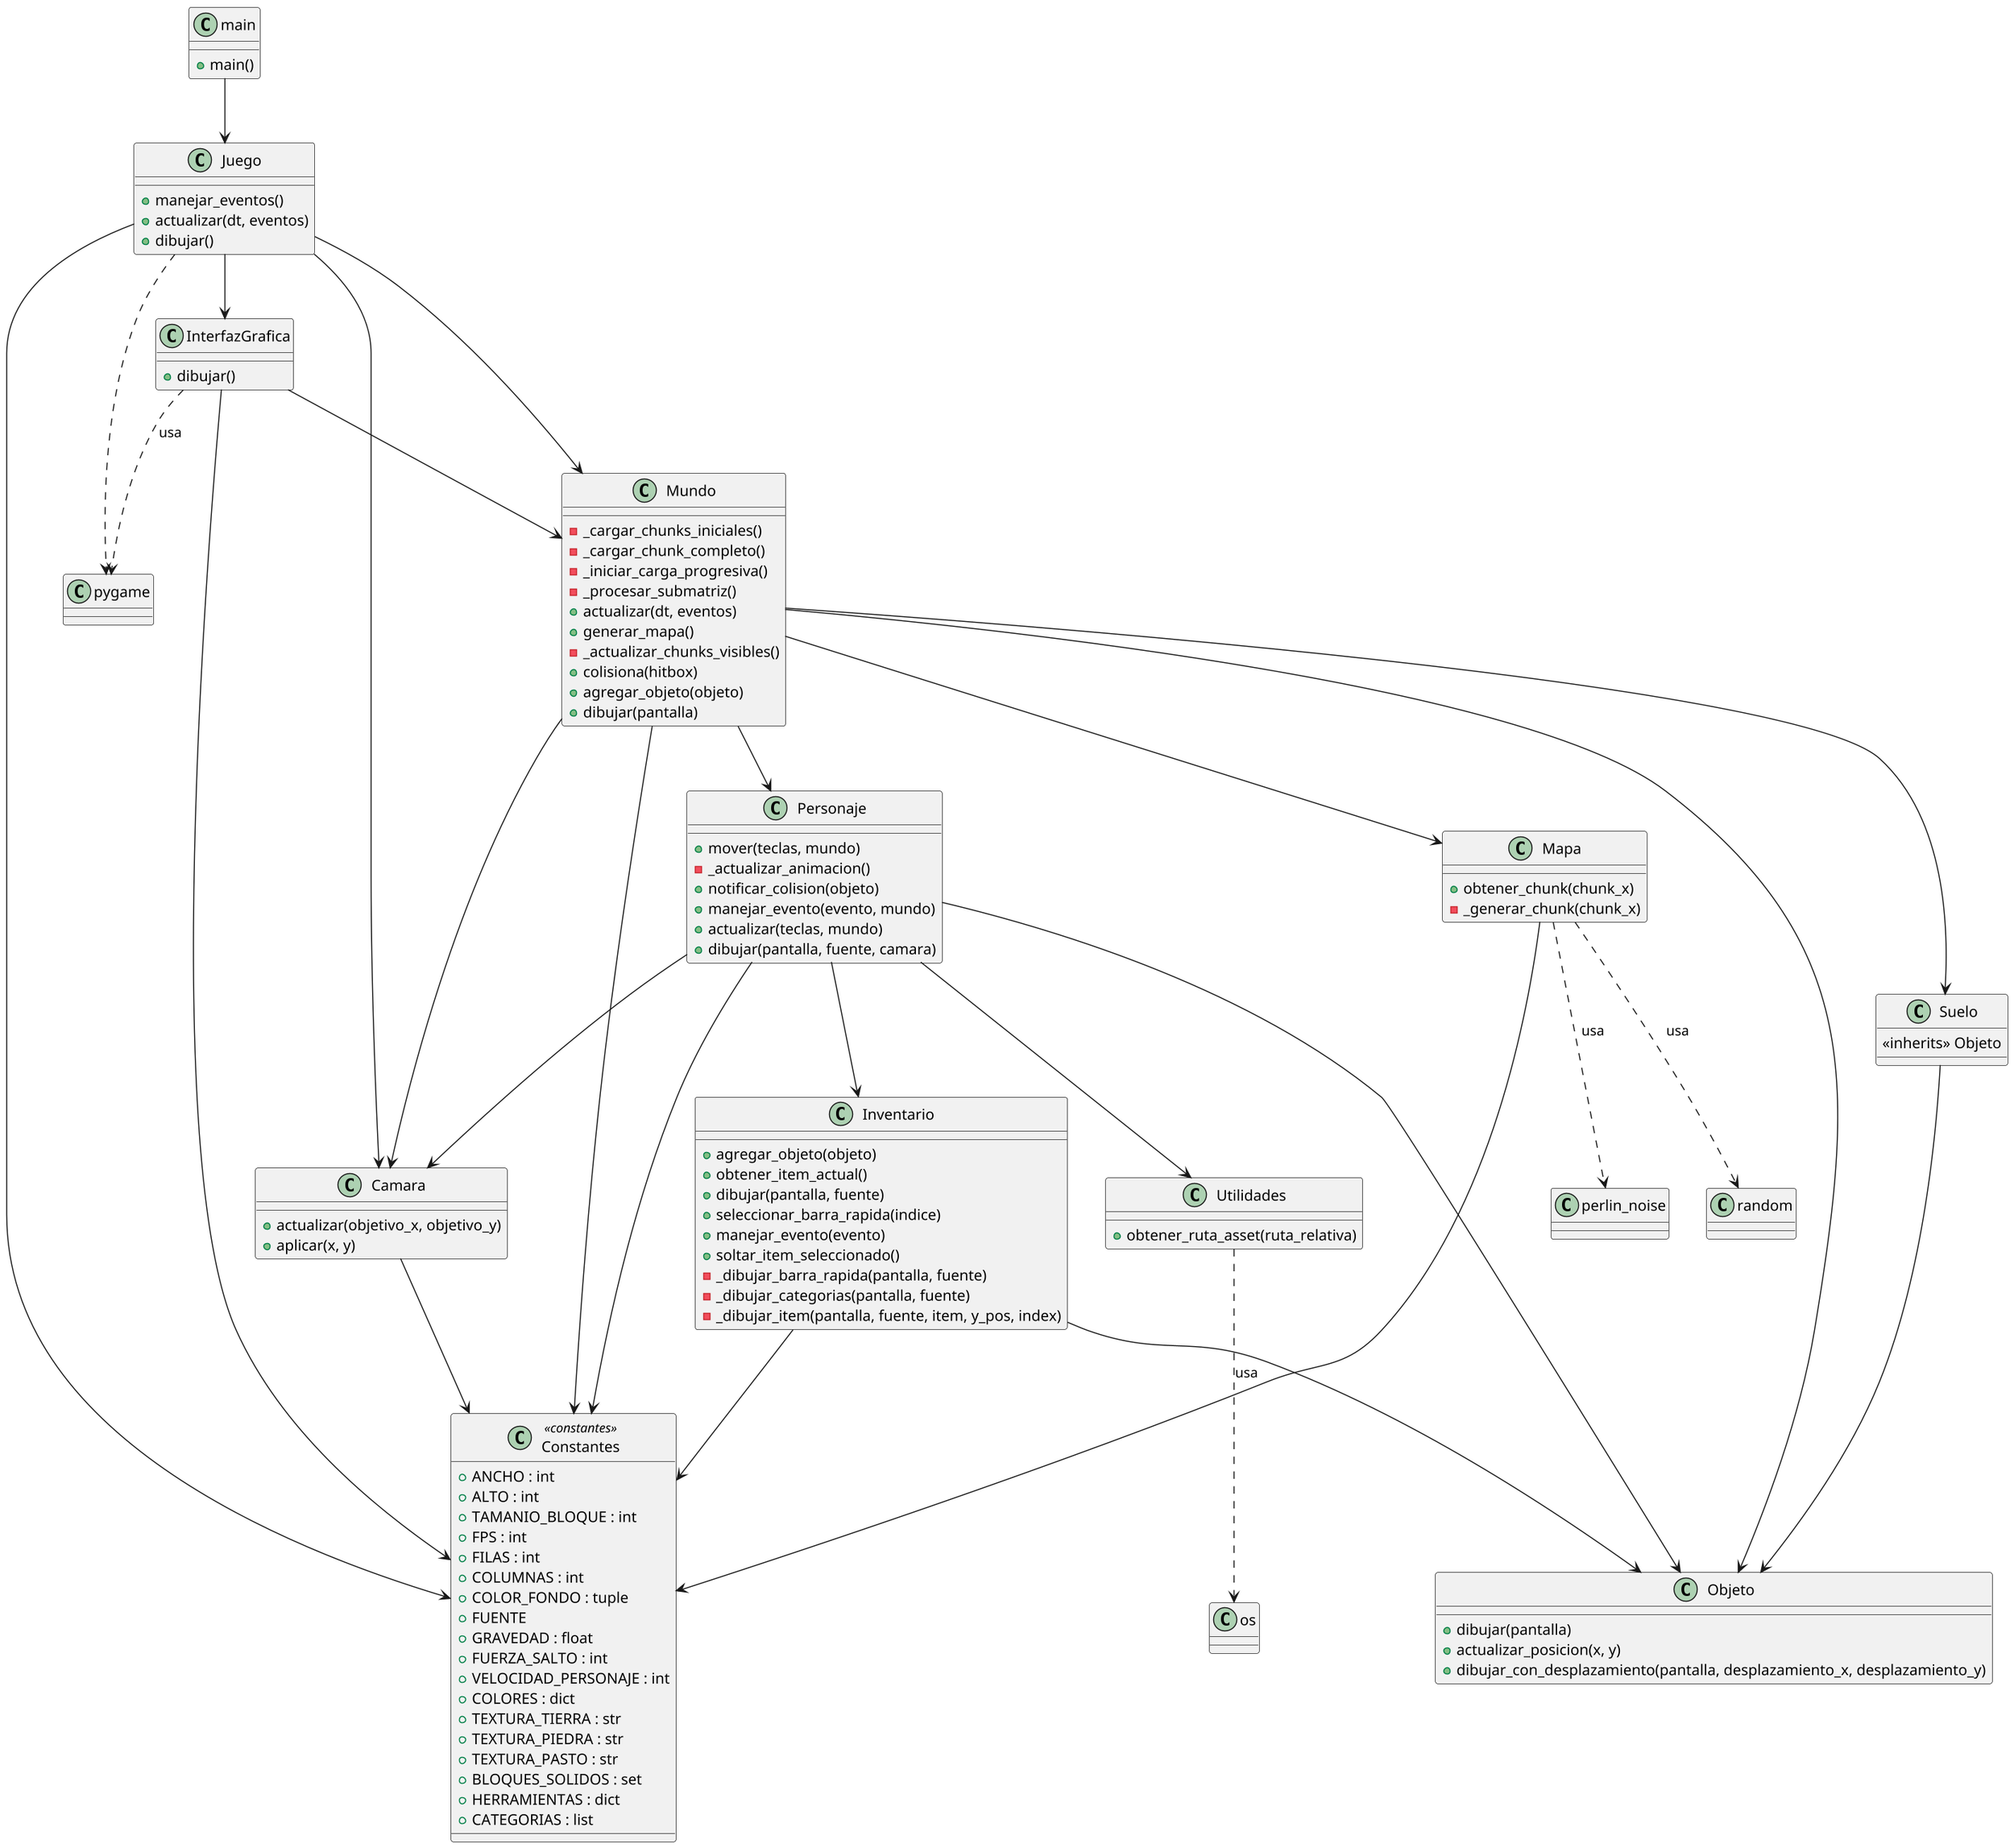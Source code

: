 @startuml Juego
scale 1.5

' Relaciones generales entre las clases principales
main --> Juego  
' La clase principal que inicia el juego
Juego --> Mundo  
' El juego contiene el mundo donde se desarrolla la lógica principal
Juego --> InterfazGrafica  
' El juego utiliza la interfaz gráfica para dibujar elementos
Juego --> Camara  
' La cámara se usa para manejar el desplazamiento y el enfoque
Juego ..> pygame    
' Usa dependencia externa de pygame
Juego --> Constantes  
' Usa constantes globales para configuraciones

' Relaciones dentro del mundo del juego
Mundo --> Mapa  
' El mundo utiliza el mapa para generar y gestionar los chunks
Mundo --> Personaje  
' El personaje principal está contenido en el mundo
Mundo --> Suelo  
' El suelo es parte del mundo y se utiliza para colisiones
Mundo --> Camara  
' La cámara se usa para ajustar la vista del mundo
Mundo --> Constantes  
' Usa constantes globales
Mundo --> Objeto  
' Los objetos son elementos interactivos del mundo

' Relaciones del mapa
Mapa --> Constantes  
' Usa constantes para generar el terreno
Mapa ..> perlin_noise : usa  
' Dependencia externa para generar ruido Perlin
Mapa ..> random : usa  
' Dependencia externa para generar valores aleatorios

' Relaciones del personaje
Personaje --> Objeto  
' El personaje hereda de la clase Objeto
Personaje --> Inventario  
' El personaje tiene un inventario
Personaje --> Camara  
' Usa la cámara para ajustar su posición en pantalla
Personaje --> Constantes  
' Usa constantes para configuraciones como velocidad y gravedad
Personaje --> Utilidades  
' Utiliza funciones auxiliares como obtener rutas de assets

' Relaciones del inventario
Inventario --> Objeto  
' El inventario contiene objetos
Inventario --> Constantes  
' Usa constantes para configuraciones visuales

' Relaciones del suelo
Suelo --> Objeto  
' El suelo hereda de la clase Objeto

' Relaciones de la interfaz gráfica
InterfazGrafica --> Mundo  
' La interfaz gráfica dibuja el mundo
InterfazGrafica --> Constantes  
' Usa constantes para configuraciones visuales
InterfazGrafica ..> pygame : usa  
' Dependencia externa de pygame

' Relaciones de la cámara
Camara --> Constantes  
' Usa constantes para configuraciones de pantalla

' Relaciones de utilidades
Utilidades ..> os : usa  
' Dependencia externa para manejar rutas de archivos

' Clases principales con sus métodos y atributos
class main {
    ' Punto de entrada del programa
    + main()  
}

class Juego {
    ' Maneja los eventos del juego
    + manejar_eventos()
    ' Actualiza el estado del juego
    + actualizar(dt, eventos)
    ' Dibuja los elementos del juego
    + dibujar()  
}

class Mundo {
    ' Carga los chunks iniciales del mapa
    - _cargar_chunks_iniciales()
    ' Carga un chunk completo  
    - _cargar_chunk_completo()
    ' Inicia la carga progresiva de chunks
    - _iniciar_carga_progresiva()
    ' Procesa una submatriz de un chunk  
    - _procesar_submatriz()
    ' Actualiza el estado del mundo  
    + actualizar(dt, eventos)
    ' Genera el mapa visible
    + generar_mapa()  
    ' Actualiza los chunks visibles
    - _actualizar_chunks_visibles()  
    ' Verifica colisiones con objetos
    + colisiona(hitbox)  
    ' Agrega un objeto al mundo
    + agregar_objeto(objeto)  
    ' Dibuja el mundo en la pantalla
    + dibujar(pantalla)  
}

class Mapa {
    ' Obtiene un chunk basado en su posición
    + obtener_chunk(chunk_x)  
    ' Genera un nuevo chunk
    - _generar_chunk(chunk_x)  
}

class Personaje {
    ' Maneja el movimiento del personaje
    + mover(teclas, mundo)  
    ' Actualiza la animación del personaje
    - _actualizar_animacion() 
    ' Notifica colisiones con otros objetos
    + notificar_colision(objeto)  
    ' Maneja eventos relacionados con el personaje
    + manejar_evento(evento, mundo)  
    ' Actualiza el estado del personaje
    + actualizar(teclas, mundo)  
    ' Dibuja el personaje en pantalla
    + dibujar(pantalla, fuente, camara)  
}

class Inventario {
    ' Agrega un objeto al inventario
    + agregar_objeto(objeto)  
    ' Obtiene el objeto actualmente seleccionado
    + obtener_item_actual()  
    ' Dibuja el inventario en pantalla
    + dibujar(pantalla, fuente)  
    ' Selecciona un elemento de la barra rápida
    + seleccionar_barra_rapida(indice)  
    ' Maneja eventos relacionados con el inventario
    + manejar_evento(evento)  
    ' Suelta el objeto seleccionado
    + soltar_item_seleccionado()  
    ' Dibuja la barra rápida
    - _dibujar_barra_rapida(pantalla, fuente)  
    ' Dibuja las categorías del inventario
    - _dibujar_categorias(pantalla, fuente)  
    ' Dibuja un item individual
    - _dibujar_item(pantalla, fuente, item, y_pos, index)  
}

class Suelo {
    <<inherits>> Objeto  
    ' Hereda de la clase Objeto
}

class Objeto {
    ' Dibuja el objeto en pantalla
    + dibujar(pantalla)  
    ' Actualiza la posición del objeto
    + actualizar_posicion(x, y)  
    ' Dibuja el objeto con desplazamiento
    + dibujar_con_desplazamiento(pantalla, desplazamiento_x, desplazamiento_y)  
}

class InterfazGrafica {
    ' Dibuja los elementos gráficos en pantalla
    + dibujar()  
}

class Camara {
    ' Actualiza el desplazamiento de la cámara
    + actualizar(objetivo_x, objetivo_y)  
    ' Aplica el desplazamiento de la cámara a una posición
    + aplicar(x, y)  
}

class Utilidades {
    ' Obtiene la ruta absoluta de un asset
    + obtener_ruta_asset(ruta_relativa)  
}

class Constantes <<constantes>> {
    ' Ancho de la pantalla
    + ANCHO : int  
    ' Alto de la pantalla
    + ALTO : int  
    ' Tamaño de cada bloque
    + TAMANIO_BLOQUE : int  
    ' Cuadros por segundo
    + FPS : int  
    ' Número de filas en el mapa
    + FILAS : int  
    ' Número de columnas en el mapa
    + COLUMNAS : int  
    ' Color de fondo de la pantalla
    + COLOR_FONDO : tuple  
    ' Fuente para renderizar texto
    + FUENTE  
    ' Valor de la gravedad
    + GRAVEDAD : float  
    ' Fuerza del salto del personaje
    + FUERZA_SALTO : int  
    ' Velocidad del personaje
    + VELOCIDAD_PERSONAJE : int 
     ' Colores de los bloques
    + COLORES : dict  
    ' Ruta de la textura de tierra
    + TEXTURA_TIERRA : str  
    ' Ruta de la textura de piedra
    + TEXTURA_PIEDRA : str  
    ' Ruta de la textura de pasto
    + TEXTURA_PASTO : str  
    ' Tipos de bloques sólidos
    + BLOQUES_SOLIDOS : set  
    ' Configuración de herramientas
    + HERRAMIENTAS : dict  
    ' Categorías del inventario
    + CATEGORIAS : list  
}

@enduml